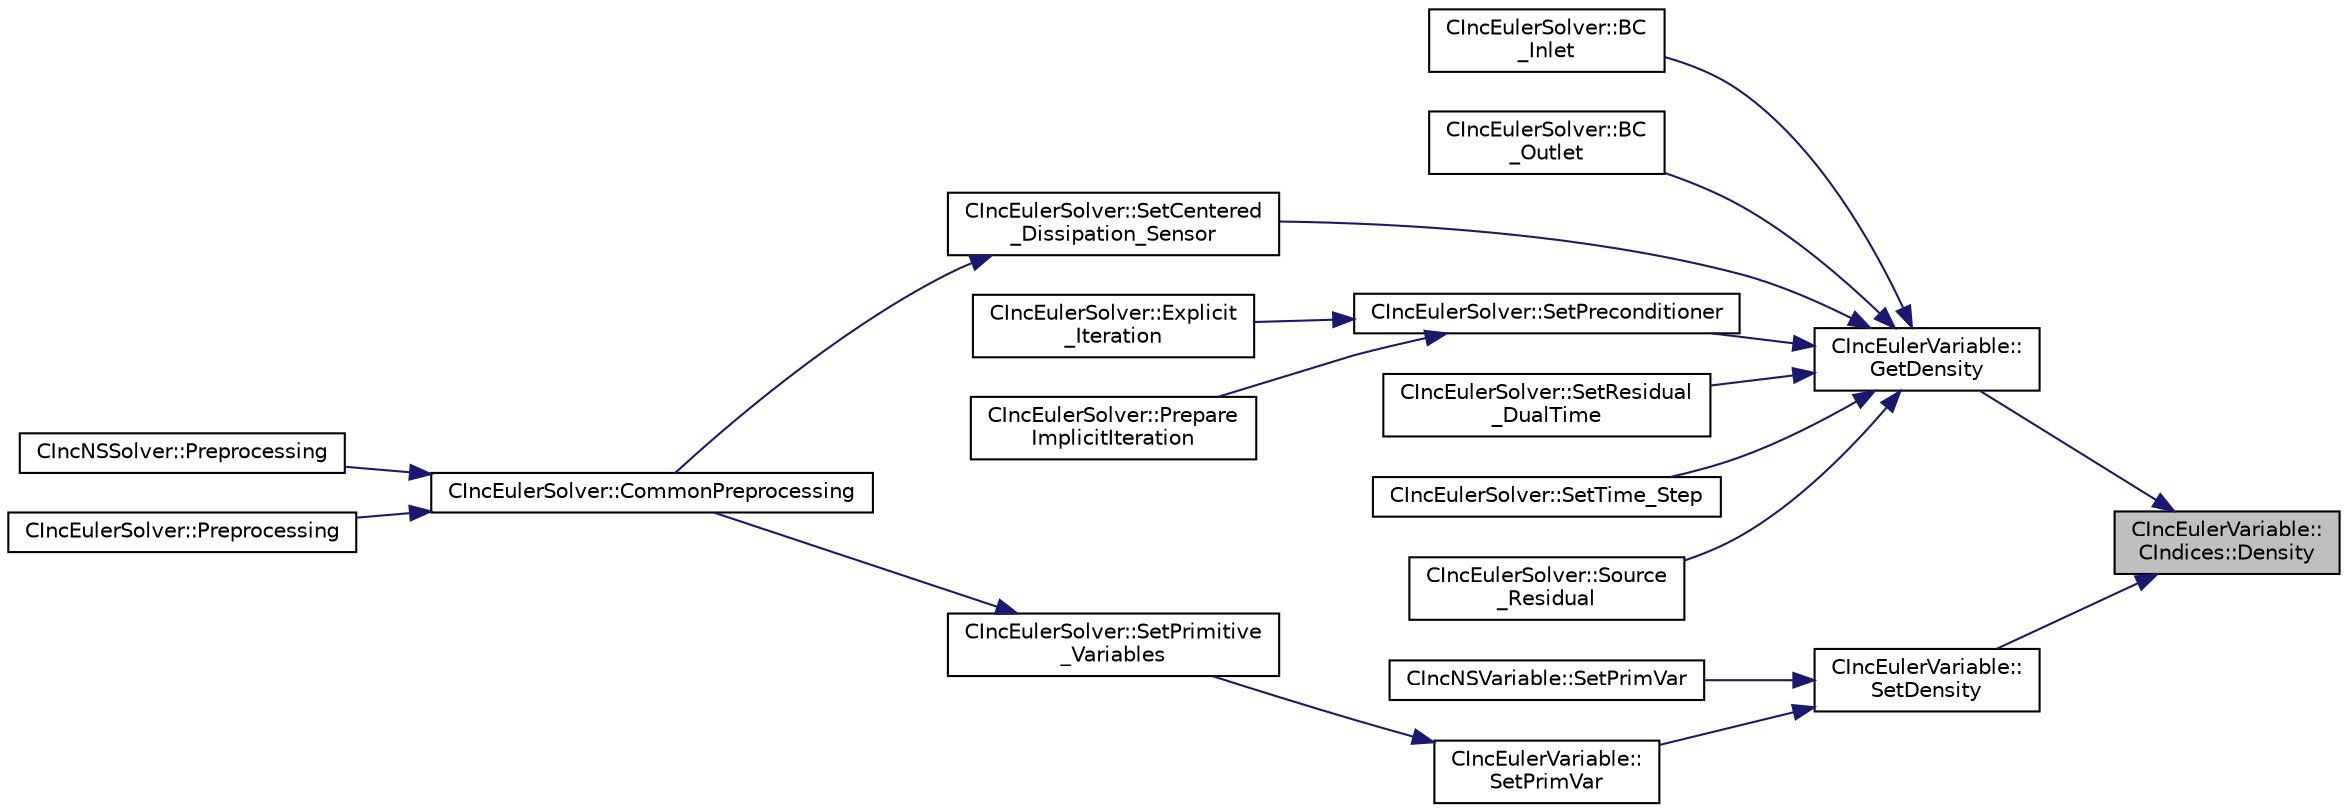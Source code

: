 digraph "CIncEulerVariable::CIndices::Density"
{
 // LATEX_PDF_SIZE
  edge [fontname="Helvetica",fontsize="10",labelfontname="Helvetica",labelfontsize="10"];
  node [fontname="Helvetica",fontsize="10",shape=record];
  rankdir="RL";
  Node1 [label="CIncEulerVariable::\lCIndices::Density",height=0.2,width=0.4,color="black", fillcolor="grey75", style="filled", fontcolor="black",tooltip=" "];
  Node1 -> Node2 [dir="back",color="midnightblue",fontsize="10",style="solid",fontname="Helvetica"];
  Node2 [label="CIncEulerVariable::\lGetDensity",height=0.2,width=0.4,color="black", fillcolor="white", style="filled",URL="$classCIncEulerVariable.html#aa5971e35e634b8d768d369dead2b9ffc",tooltip="Get the density of the flow."];
  Node2 -> Node3 [dir="back",color="midnightblue",fontsize="10",style="solid",fontname="Helvetica"];
  Node3 [label="CIncEulerSolver::BC\l_Inlet",height=0.2,width=0.4,color="black", fillcolor="white", style="filled",URL="$classCIncEulerSolver.html#ac0b00dbc68bbd80aa48f6249c6ea5c38",tooltip="Impose a subsonic inlet boundary condition."];
  Node2 -> Node4 [dir="back",color="midnightblue",fontsize="10",style="solid",fontname="Helvetica"];
  Node4 [label="CIncEulerSolver::BC\l_Outlet",height=0.2,width=0.4,color="black", fillcolor="white", style="filled",URL="$classCIncEulerSolver.html#afc1e6b64c1d323261468e1aa04b110ad",tooltip="Impose the outlet boundary condition."];
  Node2 -> Node5 [dir="back",color="midnightblue",fontsize="10",style="solid",fontname="Helvetica"];
  Node5 [label="CIncEulerSolver::SetCentered\l_Dissipation_Sensor",height=0.2,width=0.4,color="black", fillcolor="white", style="filled",URL="$classCIncEulerSolver.html#a83f4a05ad9f4ade1867cd1ef11931339",tooltip="Compute a pressure sensor switch."];
  Node5 -> Node6 [dir="back",color="midnightblue",fontsize="10",style="solid",fontname="Helvetica"];
  Node6 [label="CIncEulerSolver::CommonPreprocessing",height=0.2,width=0.4,color="black", fillcolor="white", style="filled",URL="$classCIncEulerSolver.html#ac50d02e914c4337e73d2c4878b12c59d",tooltip="Preprocessing actions common to the Euler and NS solvers."];
  Node6 -> Node7 [dir="back",color="midnightblue",fontsize="10",style="solid",fontname="Helvetica"];
  Node7 [label="CIncNSSolver::Preprocessing",height=0.2,width=0.4,color="black", fillcolor="white", style="filled",URL="$classCIncNSSolver.html#aaaff5cfe93aa72a689248c80b2ea9149",tooltip="Restart residual and compute gradients."];
  Node6 -> Node8 [dir="back",color="midnightblue",fontsize="10",style="solid",fontname="Helvetica"];
  Node8 [label="CIncEulerSolver::Preprocessing",height=0.2,width=0.4,color="black", fillcolor="white", style="filled",URL="$classCIncEulerSolver.html#aac33066eba6bdbe02693afb992e307d8",tooltip="Compute primitive variables and their gradients."];
  Node2 -> Node9 [dir="back",color="midnightblue",fontsize="10",style="solid",fontname="Helvetica"];
  Node9 [label="CIncEulerSolver::SetPreconditioner",height=0.2,width=0.4,color="black", fillcolor="white", style="filled",URL="$classCIncEulerSolver.html#ae72d37b6d7dd9749ff27a38f63f6696c",tooltip="Compute the preconditioner for low-Mach flows."];
  Node9 -> Node10 [dir="back",color="midnightblue",fontsize="10",style="solid",fontname="Helvetica"];
  Node10 [label="CIncEulerSolver::Explicit\l_Iteration",height=0.2,width=0.4,color="black", fillcolor="white", style="filled",URL="$classCIncEulerSolver.html#a065951ae86247daa36e157e09880cec4",tooltip="Generic implementation of explicit iterations with preconditioner."];
  Node9 -> Node11 [dir="back",color="midnightblue",fontsize="10",style="solid",fontname="Helvetica"];
  Node11 [label="CIncEulerSolver::Prepare\lImplicitIteration",height=0.2,width=0.4,color="black", fillcolor="white", style="filled",URL="$classCIncEulerSolver.html#a3c2e7823fdb661bf036e08f0942dd972",tooltip="Prepare an implicit iteration."];
  Node2 -> Node12 [dir="back",color="midnightblue",fontsize="10",style="solid",fontname="Helvetica"];
  Node12 [label="CIncEulerSolver::SetResidual\l_DualTime",height=0.2,width=0.4,color="black", fillcolor="white", style="filled",URL="$classCIncEulerSolver.html#a0c0d199f63e6858f295f8fbe800fc3bb",tooltip="Set the total residual adding the term that comes from the Dual Time Strategy."];
  Node2 -> Node13 [dir="back",color="midnightblue",fontsize="10",style="solid",fontname="Helvetica"];
  Node13 [label="CIncEulerSolver::SetTime_Step",height=0.2,width=0.4,color="black", fillcolor="white", style="filled",URL="$classCIncEulerSolver.html#a3a189e3a7ac9965d97cc4e0143e729e3",tooltip="Compute the time step for solving the Euler equations."];
  Node2 -> Node14 [dir="back",color="midnightblue",fontsize="10",style="solid",fontname="Helvetica"];
  Node14 [label="CIncEulerSolver::Source\l_Residual",height=0.2,width=0.4,color="black", fillcolor="white", style="filled",URL="$classCIncEulerSolver.html#a5f9ced3a85731749b16d6f1bac9460f6",tooltip="Source term integration."];
  Node1 -> Node15 [dir="back",color="midnightblue",fontsize="10",style="solid",fontname="Helvetica"];
  Node15 [label="CIncEulerVariable::\lSetDensity",height=0.2,width=0.4,color="black", fillcolor="white", style="filled",URL="$classCIncEulerVariable.html#ae394f7fcb010c18629cf9b1241d9ac4a",tooltip="Set the value of the density for the incompressible flows."];
  Node15 -> Node16 [dir="back",color="midnightblue",fontsize="10",style="solid",fontname="Helvetica"];
  Node16 [label="CIncNSVariable::SetPrimVar",height=0.2,width=0.4,color="black", fillcolor="white", style="filled",URL="$classCIncNSVariable.html#a34a2a9cfecec39f383e2e7551b4e7736",tooltip="Set all the primitive variables for incompressible flows."];
  Node15 -> Node17 [dir="back",color="midnightblue",fontsize="10",style="solid",fontname="Helvetica"];
  Node17 [label="CIncEulerVariable::\lSetPrimVar",height=0.2,width=0.4,color="black", fillcolor="white", style="filled",URL="$classCIncEulerVariable.html#abc66a196b40ca84ace2a2d150e342536",tooltip="Set all the primitive variables for incompressible flows."];
  Node17 -> Node18 [dir="back",color="midnightblue",fontsize="10",style="solid",fontname="Helvetica"];
  Node18 [label="CIncEulerSolver::SetPrimitive\l_Variables",height=0.2,width=0.4,color="black", fillcolor="white", style="filled",URL="$classCIncEulerSolver.html#a4c23fe41a4589737850b80bb10d5bac5",tooltip="Compute the velocity^2, SoundSpeed, Pressure, Enthalpy, Viscosity."];
  Node18 -> Node6 [dir="back",color="midnightblue",fontsize="10",style="solid",fontname="Helvetica"];
}
